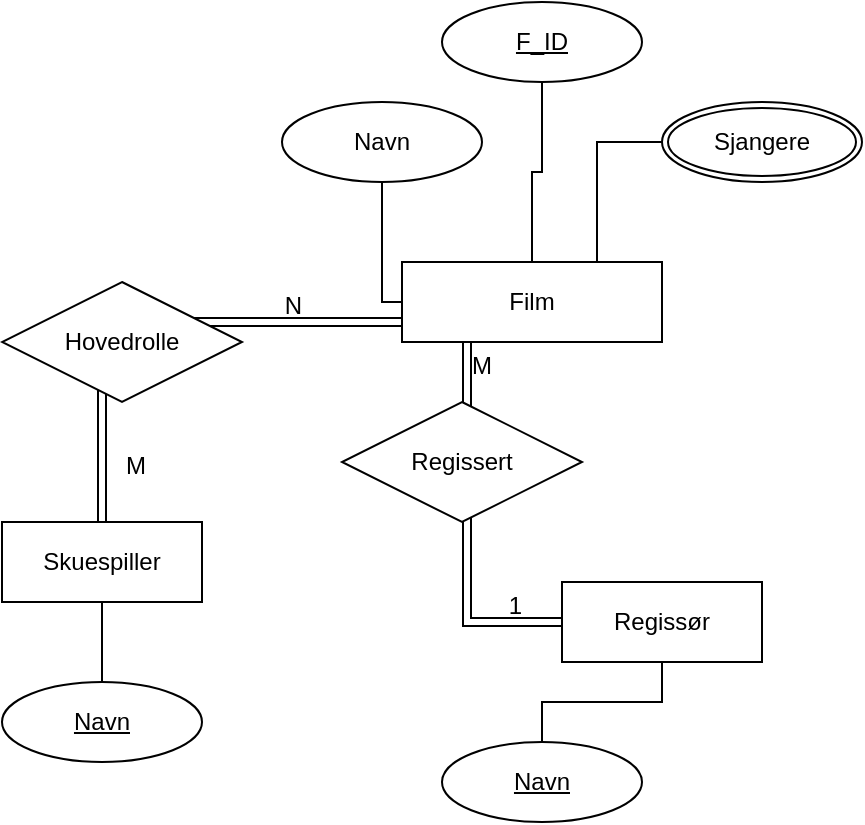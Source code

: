 <mxfile version="15.4.0" type="device"><diagram id="YHGIti7PxNUH16lo9WLI" name="Page-1"><mxGraphModel dx="2091" dy="592" grid="1" gridSize="10" guides="1" tooltips="1" connect="1" arrows="1" fold="1" page="1" pageScale="1" pageWidth="827" pageHeight="1169" math="0" shadow="0"><root><mxCell id="0"/><mxCell id="1" parent="0"/><mxCell id="p_v8Mm4TR_pyOz1tieiN-1" value="Film" style="whiteSpace=wrap;html=1;align=center;" vertex="1" parent="1"><mxGeometry x="-80" y="240" width="130" height="40" as="geometry"/></mxCell><mxCell id="p_v8Mm4TR_pyOz1tieiN-2" value="Navn" style="ellipse;whiteSpace=wrap;html=1;align=center;" vertex="1" parent="1"><mxGeometry x="-140" y="160" width="100" height="40" as="geometry"/></mxCell><mxCell id="p_v8Mm4TR_pyOz1tieiN-3" value="F_ID" style="ellipse;whiteSpace=wrap;html=1;align=center;fontStyle=4;" vertex="1" parent="1"><mxGeometry x="-60" y="110" width="100" height="40" as="geometry"/></mxCell><mxCell id="p_v8Mm4TR_pyOz1tieiN-5" value="" style="endArrow=none;html=1;rounded=0;edgeStyle=orthogonalEdgeStyle;exitX=0.5;exitY=1;exitDx=0;exitDy=0;entryX=0;entryY=0.5;entryDx=0;entryDy=0;" edge="1" parent="1" source="p_v8Mm4TR_pyOz1tieiN-2" target="p_v8Mm4TR_pyOz1tieiN-1"><mxGeometry relative="1" as="geometry"><mxPoint x="-50" y="310" as="sourcePoint"/><mxPoint x="110" y="310" as="targetPoint"/></mxGeometry></mxCell><mxCell id="p_v8Mm4TR_pyOz1tieiN-7" value="" style="endArrow=none;html=1;rounded=0;edgeStyle=orthogonalEdgeStyle;exitX=0.5;exitY=1;exitDx=0;exitDy=0;entryX=0.5;entryY=0;entryDx=0;entryDy=0;" edge="1" parent="1" source="p_v8Mm4TR_pyOz1tieiN-3" target="p_v8Mm4TR_pyOz1tieiN-1"><mxGeometry relative="1" as="geometry"><mxPoint x="-50" y="310" as="sourcePoint"/><mxPoint x="110" y="310" as="targetPoint"/></mxGeometry></mxCell><mxCell id="p_v8Mm4TR_pyOz1tieiN-8" value="Sjangere" style="ellipse;shape=doubleEllipse;margin=3;whiteSpace=wrap;html=1;align=center;" vertex="1" parent="1"><mxGeometry x="50" y="160" width="100" height="40" as="geometry"/></mxCell><mxCell id="p_v8Mm4TR_pyOz1tieiN-9" value="" style="endArrow=none;html=1;rounded=0;edgeStyle=orthogonalEdgeStyle;entryX=0;entryY=0.5;entryDx=0;entryDy=0;exitX=0.75;exitY=0;exitDx=0;exitDy=0;" edge="1" parent="1" source="p_v8Mm4TR_pyOz1tieiN-1" target="p_v8Mm4TR_pyOz1tieiN-8"><mxGeometry relative="1" as="geometry"><mxPoint x="-50" y="310" as="sourcePoint"/><mxPoint x="110" y="310" as="targetPoint"/></mxGeometry></mxCell><mxCell id="p_v8Mm4TR_pyOz1tieiN-10" value="Skuespiller" style="whiteSpace=wrap;html=1;align=center;" vertex="1" parent="1"><mxGeometry x="-280" y="370" width="100" height="40" as="geometry"/></mxCell><mxCell id="p_v8Mm4TR_pyOz1tieiN-11" value="Regissør" style="whiteSpace=wrap;html=1;align=center;" vertex="1" parent="1"><mxGeometry y="400" width="100" height="40" as="geometry"/></mxCell><mxCell id="p_v8Mm4TR_pyOz1tieiN-15" value="" style="endArrow=none;html=1;rounded=0;edgeStyle=orthogonalEdgeStyle;entryX=0.5;entryY=0;entryDx=0;entryDy=0;exitX=0.5;exitY=1;exitDx=0;exitDy=0;" edge="1" parent="1" source="p_v8Mm4TR_pyOz1tieiN-10"><mxGeometry relative="1" as="geometry"><mxPoint x="-190" y="410" as="sourcePoint"/><mxPoint x="-230" y="450" as="targetPoint"/></mxGeometry></mxCell><mxCell id="p_v8Mm4TR_pyOz1tieiN-18" value="Navn" style="ellipse;whiteSpace=wrap;html=1;align=center;fontStyle=4;" vertex="1" parent="1"><mxGeometry x="-280" y="450" width="100" height="40" as="geometry"/></mxCell><mxCell id="p_v8Mm4TR_pyOz1tieiN-19" value="Navn" style="ellipse;whiteSpace=wrap;html=1;align=center;fontStyle=4;" vertex="1" parent="1"><mxGeometry x="-60" y="480" width="100" height="40" as="geometry"/></mxCell><mxCell id="p_v8Mm4TR_pyOz1tieiN-21" value="" style="endArrow=none;html=1;rounded=0;edgeStyle=orthogonalEdgeStyle;exitX=0.5;exitY=0;exitDx=0;exitDy=0;entryX=0.5;entryY=1;entryDx=0;entryDy=0;" edge="1" parent="1" source="p_v8Mm4TR_pyOz1tieiN-19" target="p_v8Mm4TR_pyOz1tieiN-11"><mxGeometry relative="1" as="geometry"><mxPoint x="-190" y="410" as="sourcePoint"/><mxPoint x="-30" y="410" as="targetPoint"/></mxGeometry></mxCell><mxCell id="p_v8Mm4TR_pyOz1tieiN-23" value="" style="shape=link;html=1;rounded=0;edgeStyle=orthogonalEdgeStyle;exitX=0.5;exitY=0;exitDx=0;exitDy=0;entryX=0;entryY=0.75;entryDx=0;entryDy=0;" edge="1" parent="1" source="p_v8Mm4TR_pyOz1tieiN-10" target="p_v8Mm4TR_pyOz1tieiN-1"><mxGeometry relative="1" as="geometry"><mxPoint x="-190" y="410" as="sourcePoint"/><mxPoint x="-80" y="270" as="targetPoint"/><Array as="points"><mxPoint x="-230" y="270"/></Array></mxGeometry></mxCell><mxCell id="p_v8Mm4TR_pyOz1tieiN-24" value="M" style="resizable=0;html=1;align=left;verticalAlign=bottom;" connectable="0" vertex="1" parent="p_v8Mm4TR_pyOz1tieiN-23"><mxGeometry x="-1" relative="1" as="geometry"><mxPoint x="10" y="-20" as="offset"/></mxGeometry></mxCell><mxCell id="p_v8Mm4TR_pyOz1tieiN-25" value="N" style="resizable=0;html=1;align=right;verticalAlign=bottom;" connectable="0" vertex="1" parent="p_v8Mm4TR_pyOz1tieiN-23"><mxGeometry x="1" relative="1" as="geometry"><mxPoint x="-50" as="offset"/></mxGeometry></mxCell><mxCell id="p_v8Mm4TR_pyOz1tieiN-22" value="Hovedrolle" style="shape=rhombus;perimeter=rhombusPerimeter;whiteSpace=wrap;html=1;align=center;" vertex="1" parent="1"><mxGeometry x="-280" y="250" width="120" height="60" as="geometry"/></mxCell><mxCell id="p_v8Mm4TR_pyOz1tieiN-27" value="" style="shape=link;html=1;rounded=0;edgeStyle=orthogonalEdgeStyle;entryX=0;entryY=0.5;entryDx=0;entryDy=0;exitX=0.25;exitY=1;exitDx=0;exitDy=0;" edge="1" parent="1" source="p_v8Mm4TR_pyOz1tieiN-1" target="p_v8Mm4TR_pyOz1tieiN-11"><mxGeometry relative="1" as="geometry"><mxPoint x="-190" y="410" as="sourcePoint"/><mxPoint x="-30" y="410" as="targetPoint"/></mxGeometry></mxCell><mxCell id="p_v8Mm4TR_pyOz1tieiN-28" value="M" style="resizable=0;html=1;align=left;verticalAlign=bottom;" connectable="0" vertex="1" parent="p_v8Mm4TR_pyOz1tieiN-27"><mxGeometry x="-1" relative="1" as="geometry"><mxPoint y="20" as="offset"/></mxGeometry></mxCell><mxCell id="p_v8Mm4TR_pyOz1tieiN-29" value="1" style="resizable=0;html=1;align=right;verticalAlign=bottom;" connectable="0" vertex="1" parent="p_v8Mm4TR_pyOz1tieiN-27"><mxGeometry x="1" relative="1" as="geometry"><mxPoint x="-20" as="offset"/></mxGeometry></mxCell><mxCell id="p_v8Mm4TR_pyOz1tieiN-26" value="Regissert" style="shape=rhombus;perimeter=rhombusPerimeter;whiteSpace=wrap;html=1;align=center;" vertex="1" parent="1"><mxGeometry x="-110" y="310" width="120" height="60" as="geometry"/></mxCell></root></mxGraphModel></diagram></mxfile>